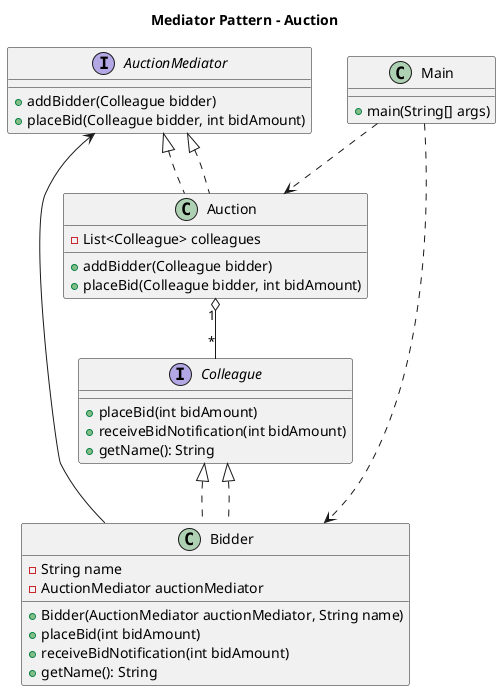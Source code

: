 @startuml Mediator

title Mediator Pattern - Auction

interface AuctionMediator {
    +addBidder(Colleague bidder)
    +placeBid(Colleague bidder, int bidAmount)
}

interface Colleague {
    +placeBid(int bidAmount)
    +receiveBidNotification(int bidAmount)
    +getName(): String
}

class Auction implements AuctionMediator {
    -List<Colleague> colleagues
    +addBidder(Colleague bidder)
    +placeBid(Colleague bidder, int bidAmount)
}

class Bidder implements Colleague {
    -String name
    -AuctionMediator auctionMediator
    +Bidder(AuctionMediator auctionMediator, String name)
    +placeBid(int bidAmount)
    +receiveBidNotification(int bidAmount)
    +getName(): String
}

class Main {
    +main(String[] args)
}

AuctionMediator <|.. Auction
Colleague <|.. Bidder
Auction "1" o-- "*" Colleague
Bidder --> AuctionMediator
Main ..> Auction
Main ..> Bidder

@enduml
